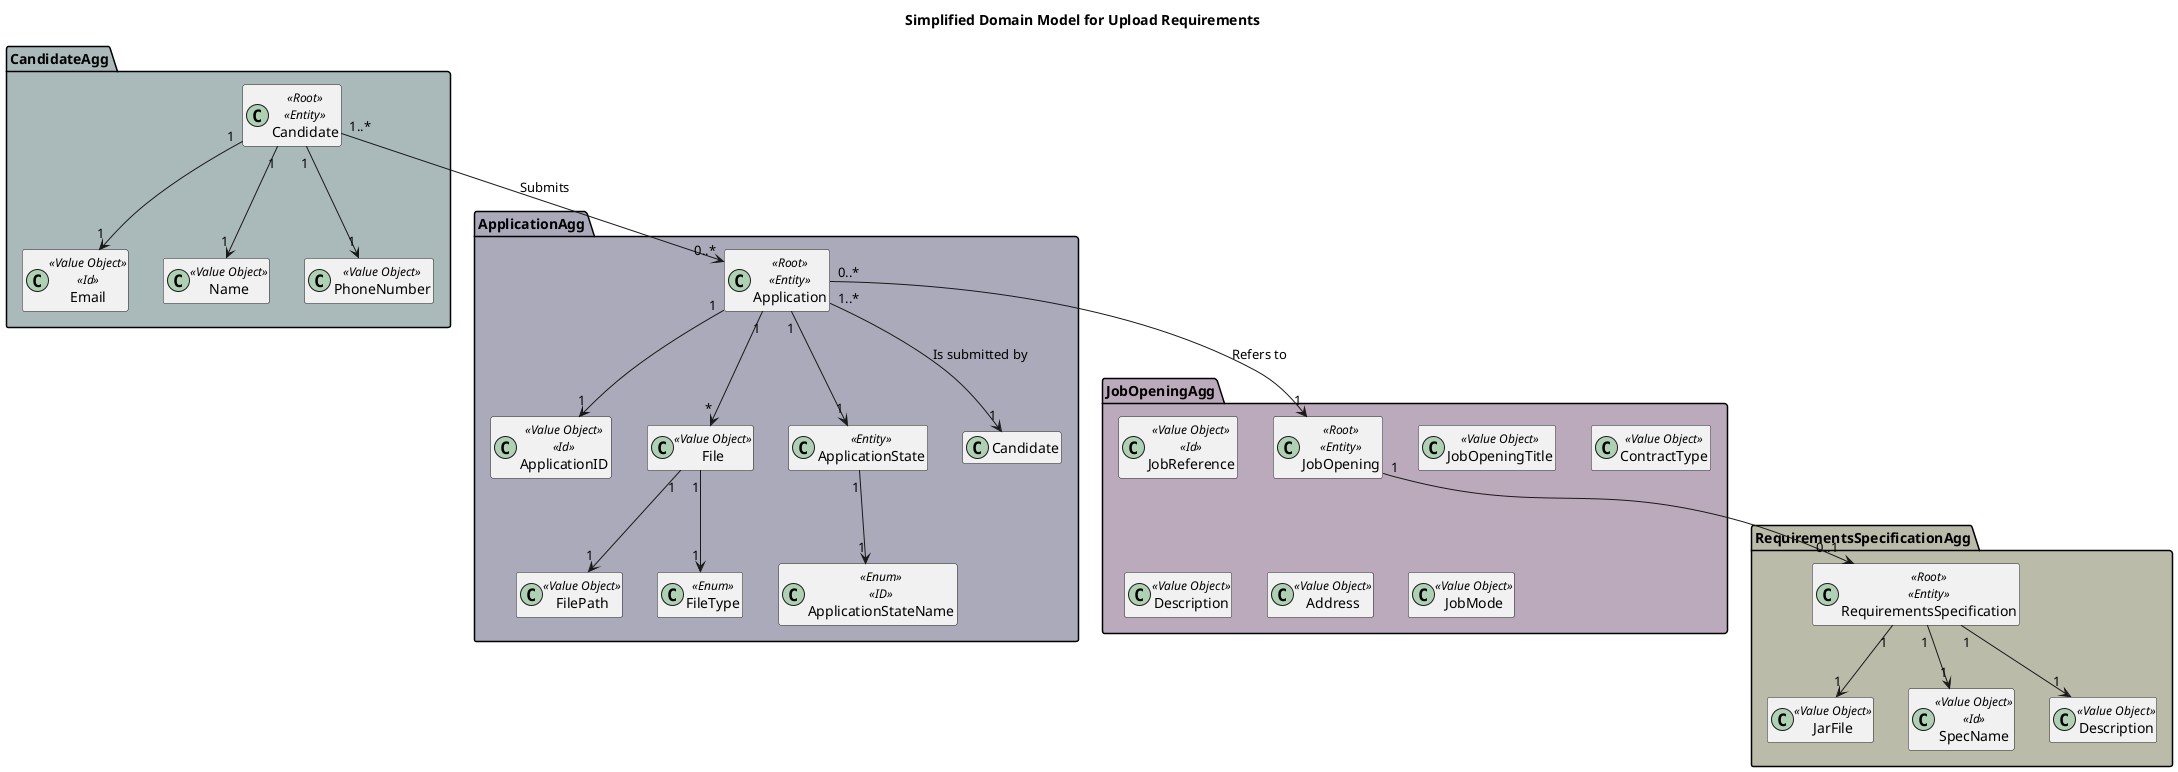 @startuml
hide field
hide methods

title Simplified Domain Model for Upload Requirements

package JobOpeningAgg #bbaabb {
    class JobOpening<<Root>><<Entity>>
    class JobReference<<Value Object>><<Id>>
    class JobOpeningTitle<<Value Object>>
    class ContractType<<Value Object>>
    class Description<<Value Object>>
    class Address<<Value Object>>
    class JobMode<<Value Object>>
}

package ApplicationAgg #aaaabb {
    class Application<<Root>><<Entity>>
    class ApplicationID<<Value Object>><<Id>>
    class FilePath<<Value Object>>
    class File<<Value Object>>
    class FileType<<Enum>>

    class ApplicationState<<Entity>>
    class ApplicationStateName<<Enum>><<ID>>

    Application "1" --> "1" ApplicationID
    Application "1" --> "1" ApplicationState
    ApplicationState "1" --> "1" ApplicationStateName
    Application "1" --> "*" File
    File "1" --> "1" FilePath
    File "1" --> "1" FileType

    Application "0..*" --> "1" JobOpening : Refers to
    Application "1..*" --> "1" Candidate : Is submitted by
}

package CandidateAgg #aababb {
    class Candidate<<Root>><<Entity>>
    class Email<<Value Object>><<Id>>
    class Name<<Value Object>>
    class PhoneNumber<<Value Object>>

    Candidate "1" --> "1" Email
    Candidate "1" --> "1" Name
    Candidate "1" --> "1" PhoneNumber

    Candidate "1..*" --> "0..*" Application : Submits
}

package RequirementsSpecificationAgg #bbbbaa {
    class RequirementsSpecification<<Root>><<Entity>>
    class JarFile<<Value Object>>
    class SpecName<<Value Object>><<Id>>
    class Description<<Value Object>>

    RequirementsSpecification "1" --> "1" JarFile
    RequirementsSpecification "1" --> "1" SpecName
    RequirementsSpecification "1" --> "1" Description
}

JobOpening "1"-->"0..1" RequirementsSpecification
@enduml



